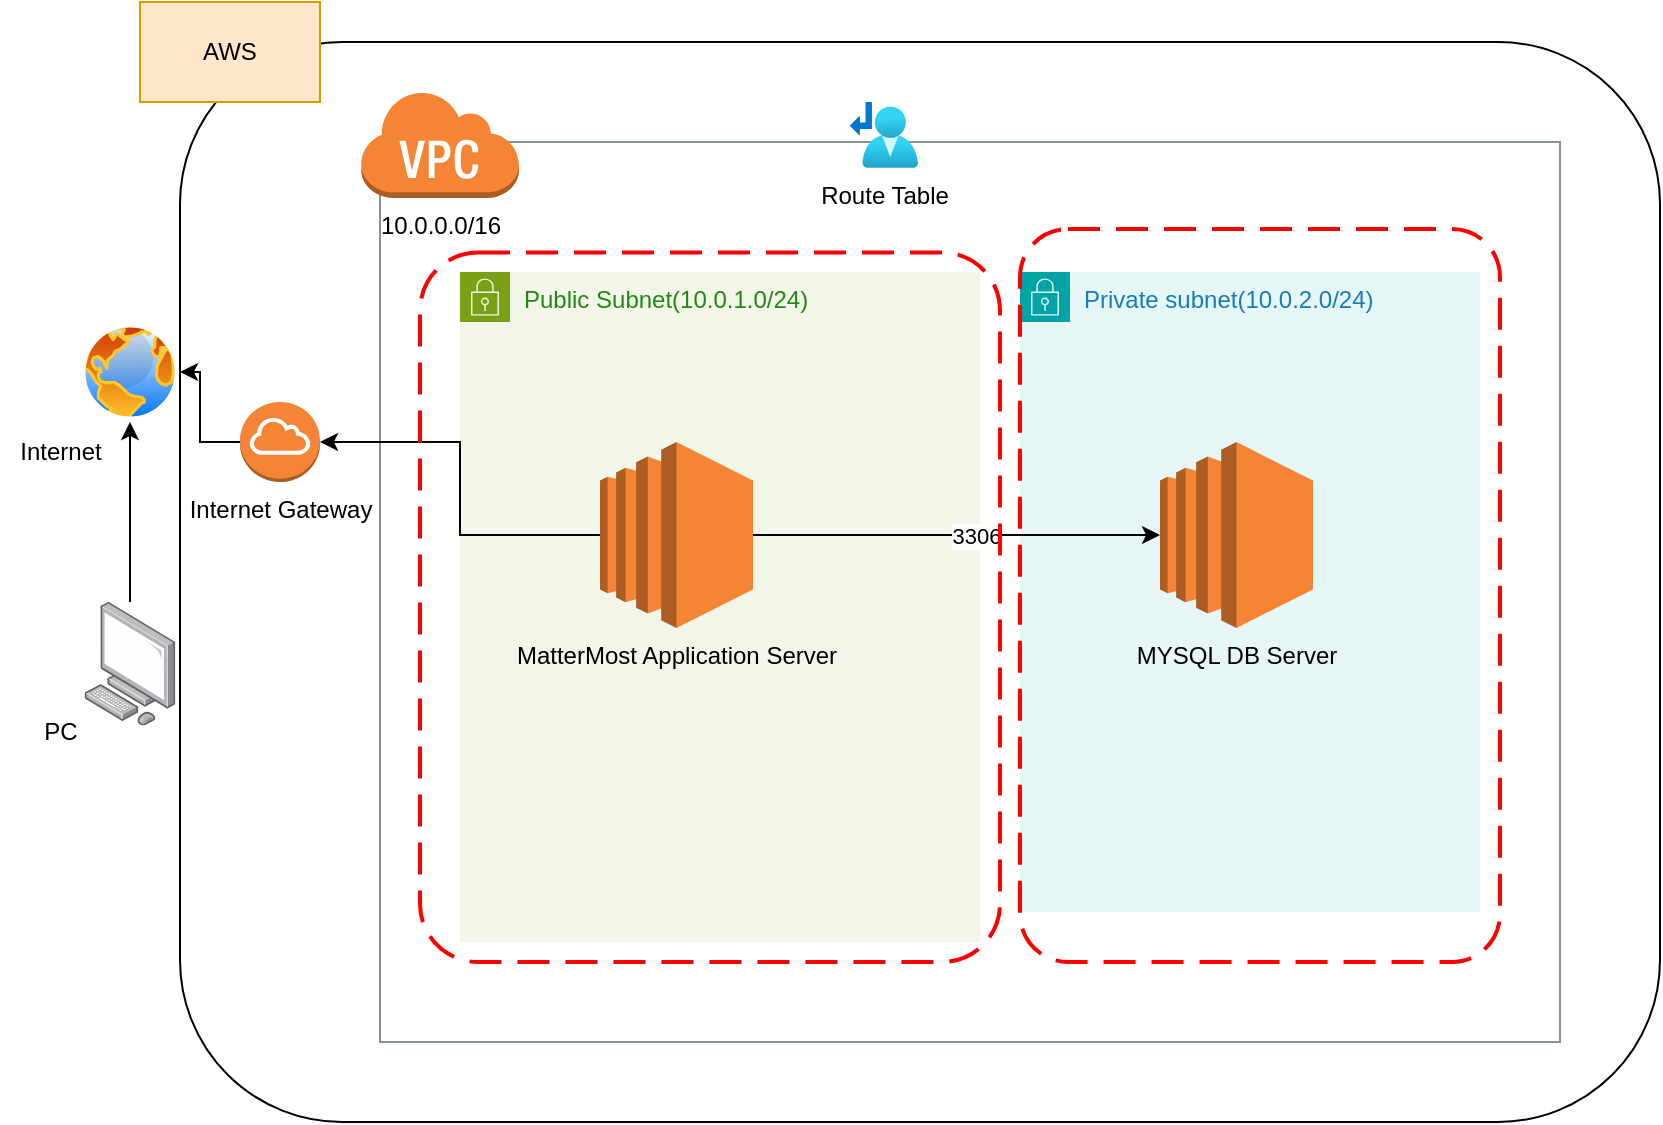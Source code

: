 <mxfile version="22.1.11" type="github">
  <diagram name="Page-1" id="agjz2wVUbk82OhgHdViX">
    <mxGraphModel dx="1042" dy="577" grid="1" gridSize="10" guides="1" tooltips="1" connect="1" arrows="1" fold="1" page="1" pageScale="1" pageWidth="850" pageHeight="1100" math="0" shadow="0">
      <root>
        <mxCell id="0" />
        <mxCell id="1" parent="0" />
        <mxCell id="ldONE3AlZGMwQAMmRwXM-1" value="" style="image;aspect=fixed;perimeter=ellipsePerimeter;html=1;align=center;shadow=0;dashed=0;spacingTop=3;image=img/lib/active_directory/internet_globe.svg;fontFamily=Times New Roman;" parent="1" vertex="1">
          <mxGeometry x="40" y="250" width="50" height="50" as="geometry" />
        </mxCell>
        <mxCell id="ldONE3AlZGMwQAMmRwXM-4" value="" style="edgeStyle=orthogonalEdgeStyle;rounded=0;orthogonalLoop=1;jettySize=auto;html=1;" parent="1" source="ldONE3AlZGMwQAMmRwXM-2" target="ldONE3AlZGMwQAMmRwXM-1" edge="1">
          <mxGeometry relative="1" as="geometry" />
        </mxCell>
        <mxCell id="ldONE3AlZGMwQAMmRwXM-2" value="" style="image;points=[];aspect=fixed;html=1;align=center;shadow=0;dashed=0;image=img/lib/allied_telesis/computer_and_terminals/Personal_Computer.svg;" parent="1" vertex="1">
          <mxGeometry x="42.2" y="390" width="45.6" height="61.8" as="geometry" />
        </mxCell>
        <mxCell id="ldONE3AlZGMwQAMmRwXM-5" value="" style="rounded=1;whiteSpace=wrap;html=1;" parent="1" vertex="1">
          <mxGeometry x="90" y="110" width="740" height="540" as="geometry" />
        </mxCell>
        <mxCell id="ldONE3AlZGMwQAMmRwXM-6" value="Internet" style="text;html=1;align=center;verticalAlign=middle;resizable=0;points=[];autosize=1;strokeColor=none;fillColor=none;" parent="1" vertex="1">
          <mxGeometry y="300" width="60" height="30" as="geometry" />
        </mxCell>
        <mxCell id="ldONE3AlZGMwQAMmRwXM-7" value="PC" style="text;html=1;align=center;verticalAlign=middle;resizable=0;points=[];autosize=1;strokeColor=none;fillColor=none;" parent="1" vertex="1">
          <mxGeometry x="10" y="440" width="40" height="30" as="geometry" />
        </mxCell>
        <mxCell id="ldONE3AlZGMwQAMmRwXM-8" value="AWS" style="whiteSpace=wrap;html=1;fillColor=#ffe6cc;strokeColor=#d79b00;" parent="1" vertex="1">
          <mxGeometry x="70" y="90" width="90" height="50" as="geometry" />
        </mxCell>
        <mxCell id="ldONE3AlZGMwQAMmRwXM-9" value="3306" style="sketch=0;outlineConnect=0;gradientColor=none;html=1;whiteSpace=wrap;fontSize=12;fontStyle=0;shape=mxgraph.aws4.group;grIcon=mxgraph.aws4.group_vpc;strokeColor=#879196;fillColor=none;verticalAlign=top;align=left;spacingLeft=30;fontColor=#879196;dashed=0;" parent="1" vertex="1">
          <mxGeometry x="190" y="160" width="590" height="450" as="geometry" />
        </mxCell>
        <mxCell id="WerBTxDUJCALPwnX1CDE-1" value="Public Subnet(10.0.1.0/24)" style="points=[[0,0],[0.25,0],[0.5,0],[0.75,0],[1,0],[1,0.25],[1,0.5],[1,0.75],[1,1],[0.75,1],[0.5,1],[0.25,1],[0,1],[0,0.75],[0,0.5],[0,0.25]];outlineConnect=0;gradientColor=none;html=1;whiteSpace=wrap;fontSize=12;fontStyle=0;container=1;pointerEvents=0;collapsible=0;recursiveResize=0;shape=mxgraph.aws4.group;grIcon=mxgraph.aws4.group_security_group;grStroke=0;strokeColor=#7AA116;fillColor=#F2F6E8;verticalAlign=top;align=left;spacingLeft=30;fontColor=#248814;dashed=0;" vertex="1" parent="1">
          <mxGeometry x="230" y="225" width="260" height="335" as="geometry" />
        </mxCell>
        <mxCell id="WerBTxDUJCALPwnX1CDE-2" value="Private subnet(10.0.2.0/24)" style="points=[[0,0],[0.25,0],[0.5,0],[0.75,0],[1,0],[1,0.25],[1,0.5],[1,0.75],[1,1],[0.75,1],[0.5,1],[0.25,1],[0,1],[0,0.75],[0,0.5],[0,0.25]];outlineConnect=0;gradientColor=none;html=1;whiteSpace=wrap;fontSize=12;fontStyle=0;container=1;pointerEvents=0;collapsible=0;recursiveResize=0;shape=mxgraph.aws4.group;grIcon=mxgraph.aws4.group_security_group;grStroke=0;strokeColor=#00A4A6;fillColor=#E6F6F7;verticalAlign=top;align=left;spacingLeft=30;fontColor=#147EBA;dashed=0;" vertex="1" parent="1">
          <mxGeometry x="510" y="225" width="230" height="320" as="geometry" />
        </mxCell>
        <mxCell id="WerBTxDUJCALPwnX1CDE-4" value="MYSQL DB Server" style="outlineConnect=0;dashed=0;verticalLabelPosition=bottom;verticalAlign=top;align=center;html=1;shape=mxgraph.aws3.ec2;fillColor=#F58534;gradientColor=none;" vertex="1" parent="WerBTxDUJCALPwnX1CDE-2">
          <mxGeometry x="70" y="85" width="76.5" height="93" as="geometry" />
        </mxCell>
        <mxCell id="WerBTxDUJCALPwnX1CDE-34" style="edgeStyle=orthogonalEdgeStyle;rounded=0;orthogonalLoop=1;jettySize=auto;html=1;" edge="1" parent="1" source="WerBTxDUJCALPwnX1CDE-3" target="WerBTxDUJCALPwnX1CDE-8">
          <mxGeometry relative="1" as="geometry" />
        </mxCell>
        <mxCell id="WerBTxDUJCALPwnX1CDE-3" value="MatterMost Application Server" style="outlineConnect=0;dashed=0;verticalLabelPosition=bottom;verticalAlign=top;align=center;html=1;shape=mxgraph.aws3.ec2;fillColor=#F58534;gradientColor=none;" vertex="1" parent="1">
          <mxGeometry x="300" y="310" width="76.5" height="93" as="geometry" />
        </mxCell>
        <mxCell id="WerBTxDUJCALPwnX1CDE-6" value="10.0.0.0/16" style="outlineConnect=0;dashed=0;verticalLabelPosition=bottom;verticalAlign=top;align=center;html=1;shape=mxgraph.aws3.virtual_private_cloud;fillColor=#F58534;gradientColor=none;" vertex="1" parent="1">
          <mxGeometry x="180" y="134" width="79.5" height="54" as="geometry" />
        </mxCell>
        <mxCell id="WerBTxDUJCALPwnX1CDE-16" style="edgeStyle=orthogonalEdgeStyle;rounded=0;orthogonalLoop=1;jettySize=auto;html=1;" edge="1" parent="1" source="WerBTxDUJCALPwnX1CDE-8" target="ldONE3AlZGMwQAMmRwXM-1">
          <mxGeometry relative="1" as="geometry" />
        </mxCell>
        <mxCell id="WerBTxDUJCALPwnX1CDE-8" value="Internet Gateway" style="outlineConnect=0;dashed=0;verticalLabelPosition=bottom;verticalAlign=top;align=center;html=1;shape=mxgraph.aws3.internet_gateway;fillColor=#F58536;gradientColor=none;" vertex="1" parent="1">
          <mxGeometry x="120" y="290" width="40" height="40" as="geometry" />
        </mxCell>
        <mxCell id="WerBTxDUJCALPwnX1CDE-27" style="edgeStyle=orthogonalEdgeStyle;rounded=0;orthogonalLoop=1;jettySize=auto;html=1;entryX=0.32;entryY=0.431;entryDx=0;entryDy=0;entryPerimeter=0;" edge="1" parent="1" source="WerBTxDUJCALPwnX1CDE-3">
          <mxGeometry relative="1" as="geometry">
            <mxPoint x="580" y="356.54" as="targetPoint" />
          </mxGeometry>
        </mxCell>
        <mxCell id="WerBTxDUJCALPwnX1CDE-32" value="3306" style="edgeLabel;html=1;align=center;verticalAlign=middle;resizable=0;points=[];" vertex="1" connectable="0" parent="WerBTxDUJCALPwnX1CDE-27">
          <mxGeometry x="0.099" relative="1" as="geometry">
            <mxPoint as="offset" />
          </mxGeometry>
        </mxCell>
        <mxCell id="WerBTxDUJCALPwnX1CDE-35" value="" style="rounded=1;arcSize=10;dashed=1;strokeColor=#ff0000;fillColor=none;gradientColor=none;dashPattern=8 4;strokeWidth=2;" vertex="1" parent="1">
          <mxGeometry x="210" y="215.25" width="290" height="354.75" as="geometry" />
        </mxCell>
        <mxCell id="WerBTxDUJCALPwnX1CDE-36" value="" style="rounded=1;arcSize=10;dashed=1;strokeColor=#ff0000;fillColor=none;gradientColor=none;dashPattern=8 4;strokeWidth=2;" vertex="1" parent="1">
          <mxGeometry x="510" y="203.5" width="240" height="366.5" as="geometry" />
        </mxCell>
        <mxCell id="WerBTxDUJCALPwnX1CDE-38" value="Route Table" style="image;aspect=fixed;html=1;points=[];align=center;fontSize=12;image=img/lib/azure2/networking/Route_Tables.svg;" vertex="1" parent="1">
          <mxGeometry x="425" y="140" width="34" height="32.94" as="geometry" />
        </mxCell>
      </root>
    </mxGraphModel>
  </diagram>
</mxfile>

